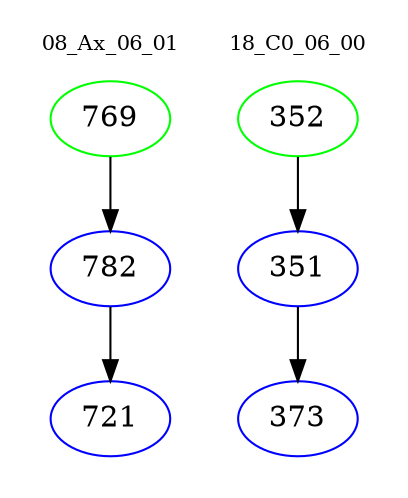 digraph{
subgraph cluster_0 {
color = white
label = "08_Ax_06_01";
fontsize=10;
T0_769 [label="769", color="green"]
T0_769 -> T0_782 [color="black"]
T0_782 [label="782", color="blue"]
T0_782 -> T0_721 [color="black"]
T0_721 [label="721", color="blue"]
}
subgraph cluster_1 {
color = white
label = "18_C0_06_00";
fontsize=10;
T1_352 [label="352", color="green"]
T1_352 -> T1_351 [color="black"]
T1_351 [label="351", color="blue"]
T1_351 -> T1_373 [color="black"]
T1_373 [label="373", color="blue"]
}
}
